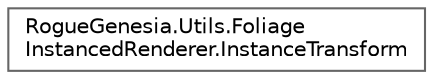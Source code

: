 digraph "Graphical Class Hierarchy"
{
 // LATEX_PDF_SIZE
  bgcolor="transparent";
  edge [fontname=Helvetica,fontsize=10,labelfontname=Helvetica,labelfontsize=10];
  node [fontname=Helvetica,fontsize=10,shape=box,height=0.2,width=0.4];
  rankdir="LR";
  Node0 [label="RogueGenesia.Utils.Foliage\lInstancedRenderer.InstanceTransform",height=0.2,width=0.4,color="grey40", fillcolor="white", style="filled",URL="$struct_rogue_genesia_1_1_utils_1_1_foliage_instanced_renderer_1_1_instance_transform.html",tooltip=" "];
}
